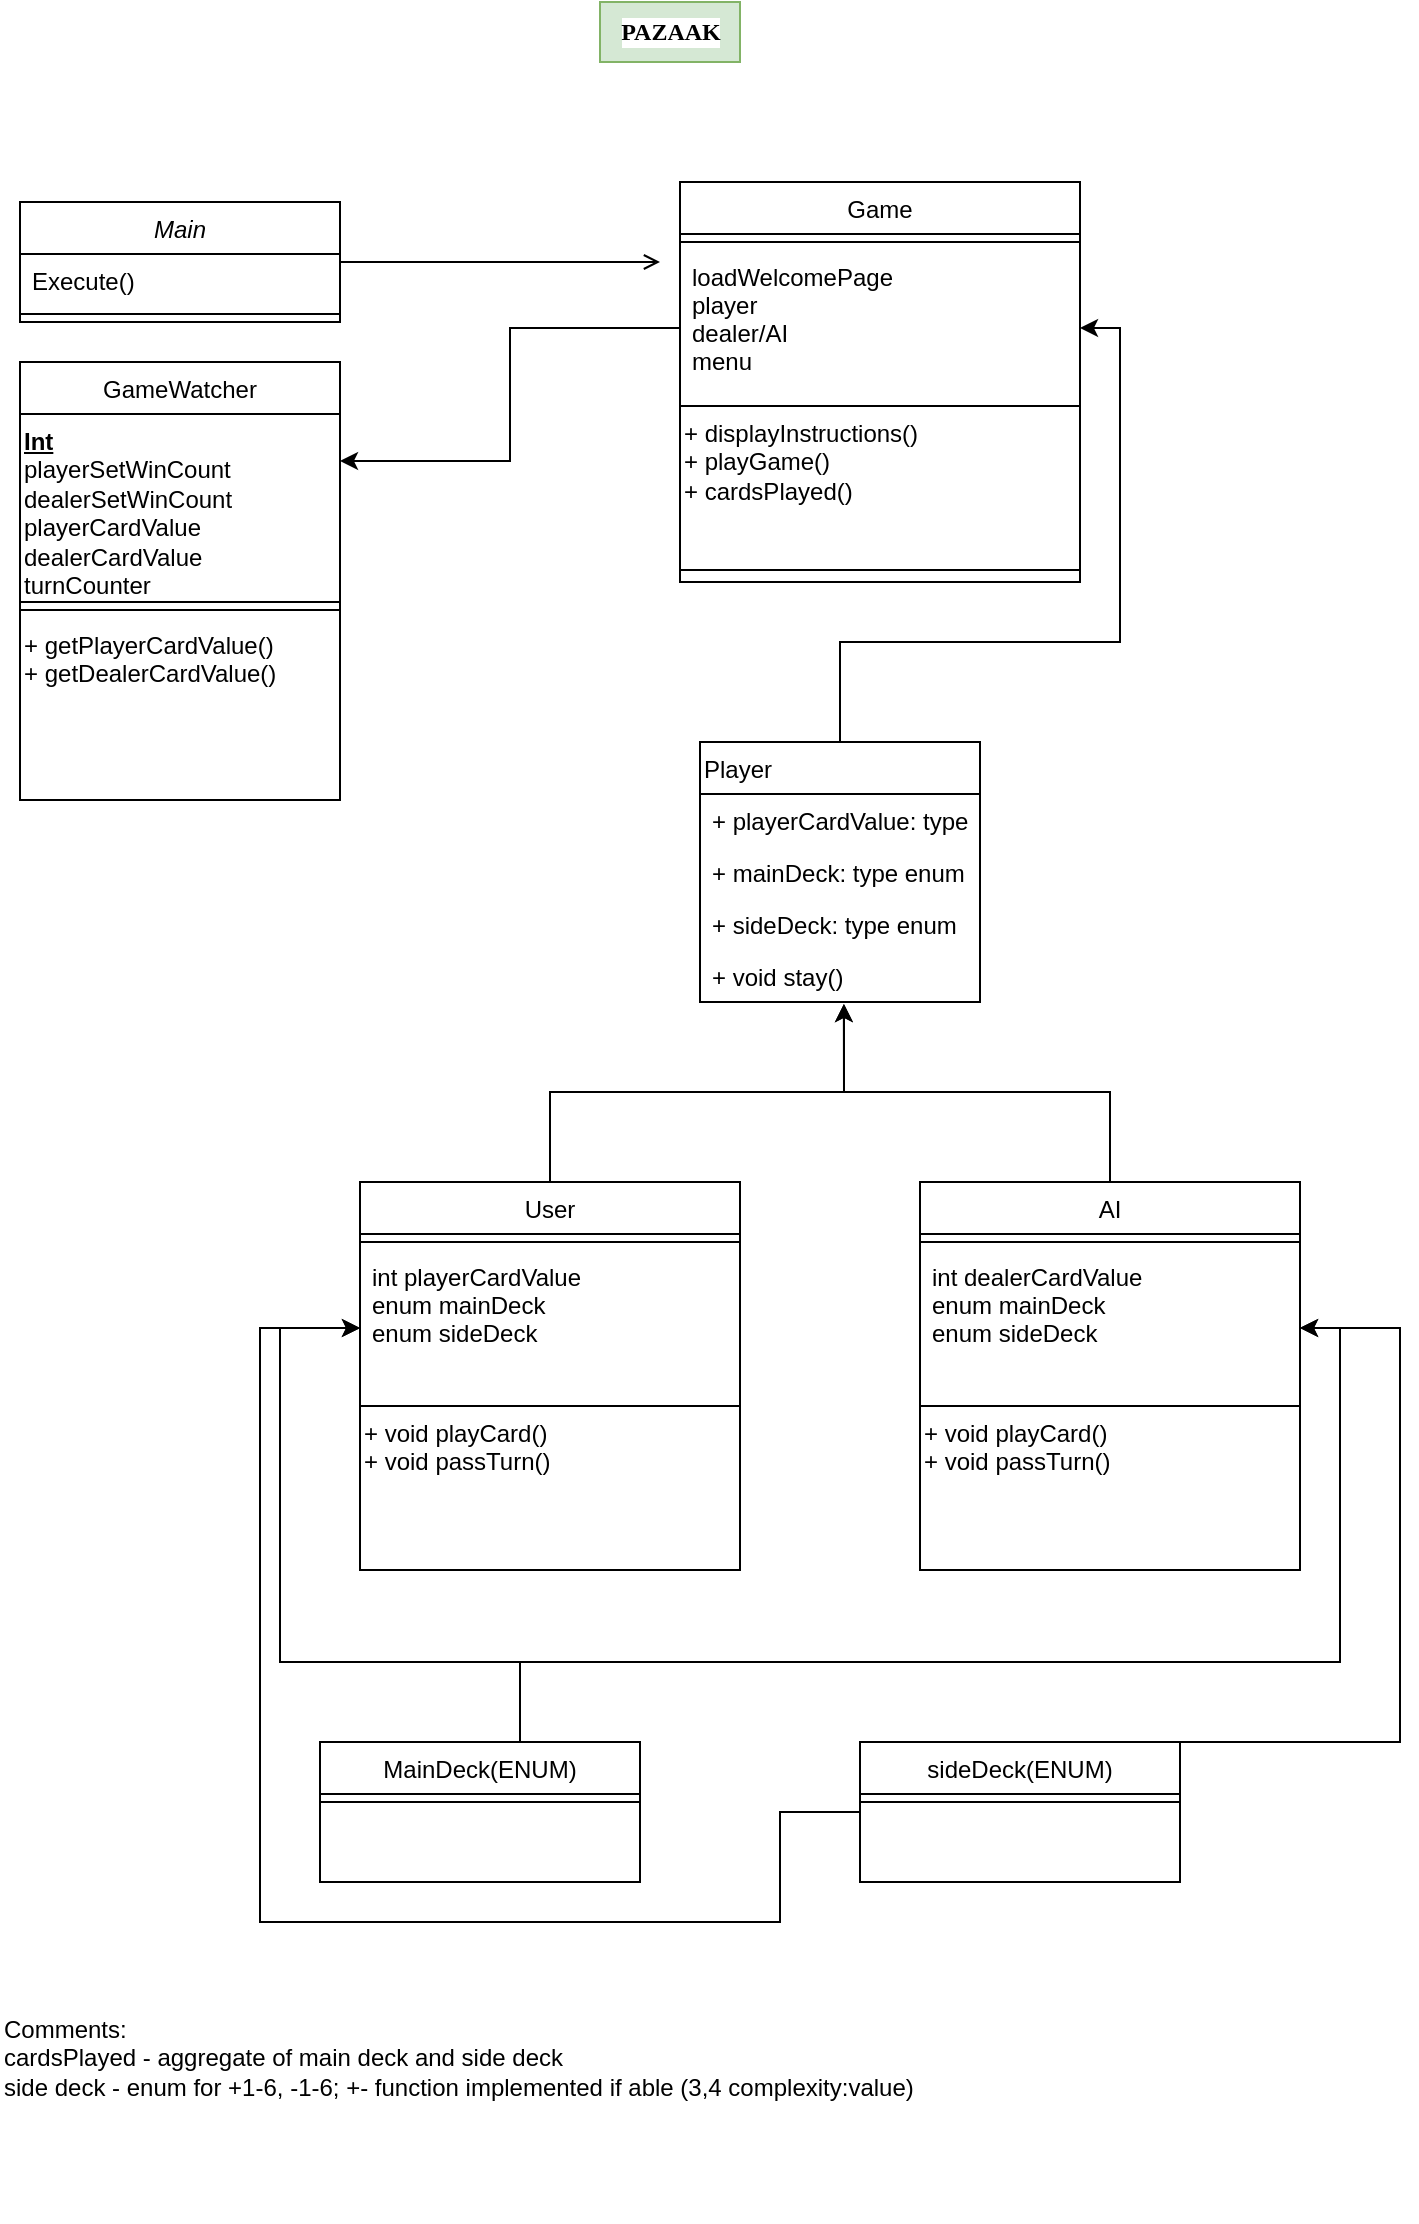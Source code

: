 <mxfile version="15.5.4" type="embed" pages="2"><diagram id="C5RBs43oDa-KdzZeNtuy" name="Class_UML"><mxGraphModel dx="1933" dy="760" grid="1" gridSize="10" guides="1" tooltips="1" connect="1" arrows="1" fold="1" page="1" pageScale="1" pageWidth="827" pageHeight="1169" math="0" shadow="0"><root><mxCell id="WIyWlLk6GJQsqaUBKTNV-0"/><mxCell id="WIyWlLk6GJQsqaUBKTNV-1" parent="WIyWlLk6GJQsqaUBKTNV-0"/><mxCell id="zkfFHV4jXpPFQw0GAbJ--0" value="Main" style="swimlane;fontStyle=2;align=center;verticalAlign=top;childLayout=stackLayout;horizontal=1;startSize=26;horizontalStack=0;resizeParent=1;resizeLast=0;collapsible=1;marginBottom=0;rounded=0;shadow=0;strokeWidth=1;" parent="WIyWlLk6GJQsqaUBKTNV-1" vertex="1"><mxGeometry x="-770" y="130" width="160" height="60" as="geometry"><mxRectangle x="230" y="140" width="160" height="26" as="alternateBounds"/></mxGeometry></mxCell><mxCell id="zkfFHV4jXpPFQw0GAbJ--1" value="Execute()" style="text;align=left;verticalAlign=top;spacingLeft=4;spacingRight=4;overflow=hidden;rotatable=0;points=[[0,0.5],[1,0.5]];portConstraint=eastwest;" parent="zkfFHV4jXpPFQw0GAbJ--0" vertex="1"><mxGeometry y="26" width="160" height="26" as="geometry"/></mxCell><mxCell id="zkfFHV4jXpPFQw0GAbJ--4" value="" style="line;html=1;strokeWidth=1;align=left;verticalAlign=middle;spacingTop=-1;spacingLeft=3;spacingRight=3;rotatable=0;labelPosition=right;points=[];portConstraint=eastwest;" parent="zkfFHV4jXpPFQw0GAbJ--0" vertex="1"><mxGeometry y="52" width="160" height="8" as="geometry"/></mxCell><mxCell id="15" style="edgeStyle=orthogonalEdgeStyle;rounded=0;orthogonalLoop=1;jettySize=auto;html=1;entryX=1;entryY=0.5;entryDx=0;entryDy=0;" edge="1" parent="WIyWlLk6GJQsqaUBKTNV-1" source="zkfFHV4jXpPFQw0GAbJ--6" target="7"><mxGeometry relative="1" as="geometry"><Array as="points"><mxPoint x="-520" y="860"/><mxPoint x="-110" y="860"/><mxPoint x="-110" y="693"/></Array></mxGeometry></mxCell><mxCell id="16" style="edgeStyle=orthogonalEdgeStyle;rounded=0;orthogonalLoop=1;jettySize=auto;html=1;entryX=0;entryY=0.5;entryDx=0;entryDy=0;" edge="1" parent="WIyWlLk6GJQsqaUBKTNV-1" source="zkfFHV4jXpPFQw0GAbJ--6" target="2"><mxGeometry relative="1" as="geometry"><Array as="points"><mxPoint x="-520" y="860"/><mxPoint x="-640" y="860"/><mxPoint x="-640" y="693"/></Array></mxGeometry></mxCell><mxCell id="zkfFHV4jXpPFQw0GAbJ--6" value="MainDeck(ENUM)" style="swimlane;fontStyle=0;align=center;verticalAlign=top;childLayout=stackLayout;horizontal=1;startSize=26;horizontalStack=0;resizeParent=1;resizeLast=0;collapsible=1;marginBottom=0;rounded=0;shadow=0;strokeWidth=1;" parent="WIyWlLk6GJQsqaUBKTNV-1" vertex="1"><mxGeometry x="-620" y="900" width="160" height="70" as="geometry"><mxRectangle x="130" y="380" width="160" height="26" as="alternateBounds"/></mxGeometry></mxCell><mxCell id="zkfFHV4jXpPFQw0GAbJ--9" value="" style="line;html=1;strokeWidth=1;align=left;verticalAlign=middle;spacingTop=-1;spacingLeft=3;spacingRight=3;rotatable=0;labelPosition=right;points=[];portConstraint=eastwest;" parent="zkfFHV4jXpPFQw0GAbJ--6" vertex="1"><mxGeometry y="26" width="160" height="8" as="geometry"/></mxCell><mxCell id="zkfFHV4jXpPFQw0GAbJ--13" value="GameWatcher" style="swimlane;fontStyle=0;align=center;verticalAlign=top;childLayout=stackLayout;horizontal=1;startSize=26;horizontalStack=0;resizeParent=1;resizeLast=0;collapsible=1;marginBottom=0;rounded=0;shadow=0;strokeWidth=1;" parent="WIyWlLk6GJQsqaUBKTNV-1" vertex="1"><mxGeometry x="-770" y="210" width="160" height="219" as="geometry"><mxRectangle x="340" y="380" width="170" height="26" as="alternateBounds"/></mxGeometry></mxCell><mxCell id="vvYH67U5vzIOYdkpOUSL-15" value="&lt;b&gt;&lt;u&gt;Int&lt;/u&gt;&lt;/b&gt;&lt;br&gt;playerSetWinCount&lt;br&gt;dealerSetWinCount&lt;br&gt;playerCardValue&lt;br&gt;dealerCardValue&lt;br&gt;turnCounter" style="rounded=0;whiteSpace=wrap;html=1;align=left;verticalAlign=top;" parent="zkfFHV4jXpPFQw0GAbJ--13" vertex="1"><mxGeometry y="26" width="160" height="94" as="geometry"/></mxCell><mxCell id="zkfFHV4jXpPFQw0GAbJ--15" value="" style="line;html=1;strokeWidth=1;align=left;verticalAlign=middle;spacingTop=-1;spacingLeft=3;spacingRight=3;rotatable=0;labelPosition=right;points=[];portConstraint=eastwest;" parent="zkfFHV4jXpPFQw0GAbJ--13" vertex="1"><mxGeometry y="120" width="160" height="8" as="geometry"/></mxCell><mxCell id="14" value="+ getPlayerCardValue()&lt;br&gt;+ getDealerCardValue()" style="text;html=1;align=left;verticalAlign=top;resizable=0;points=[];autosize=1;strokeColor=none;fillColor=none;" vertex="1" parent="zkfFHV4jXpPFQw0GAbJ--13"><mxGeometry y="128" width="160" height="30" as="geometry"/></mxCell><mxCell id="zkfFHV4jXpPFQw0GAbJ--17" value="Game" style="swimlane;fontStyle=0;align=center;verticalAlign=top;childLayout=stackLayout;horizontal=1;startSize=26;horizontalStack=0;resizeParent=1;resizeLast=0;collapsible=1;marginBottom=0;rounded=0;shadow=0;strokeWidth=1;" parent="WIyWlLk6GJQsqaUBKTNV-1" vertex="1"><mxGeometry x="-440" y="120" width="200" height="200" as="geometry"><mxRectangle x="550" y="140" width="160" height="26" as="alternateBounds"/></mxGeometry></mxCell><mxCell id="zkfFHV4jXpPFQw0GAbJ--23" value="" style="line;html=1;strokeWidth=1;align=left;verticalAlign=middle;spacingTop=-1;spacingLeft=3;spacingRight=3;rotatable=0;labelPosition=right;points=[];portConstraint=eastwest;" parent="zkfFHV4jXpPFQw0GAbJ--17" vertex="1"><mxGeometry y="26" width="200" height="8" as="geometry"/></mxCell><mxCell id="zkfFHV4jXpPFQw0GAbJ--22" value="loadWelcomePage&#10;player&#10;dealer/AI&#10;menu&#10;" style="text;align=left;verticalAlign=top;spacingLeft=4;spacingRight=4;overflow=hidden;rotatable=0;points=[[0,0.5],[1,0.5]];portConstraint=eastwest;rounded=0;shadow=0;html=0;" parent="zkfFHV4jXpPFQw0GAbJ--17" vertex="1"><mxGeometry y="34" width="200" height="78" as="geometry"/></mxCell><mxCell id="vvYH67U5vzIOYdkpOUSL-10" value="&lt;span&gt;+ displayInstructions()&lt;br&gt;&lt;/span&gt;&lt;span&gt;+ playGame()&lt;br&gt;&lt;/span&gt;&lt;span&gt;+ cardsPlayed()&lt;br&gt;&lt;br&gt;&lt;/span&gt;" style="rounded=0;whiteSpace=wrap;html=1;align=left;verticalAlign=top;" parent="zkfFHV4jXpPFQw0GAbJ--17" vertex="1"><mxGeometry y="112" width="200" height="82" as="geometry"/></mxCell><mxCell id="zkfFHV4jXpPFQw0GAbJ--26" value="" style="endArrow=open;shadow=0;strokeWidth=1;rounded=0;endFill=1;edgeStyle=elbowEdgeStyle;elbow=vertical;" parent="WIyWlLk6GJQsqaUBKTNV-1" source="zkfFHV4jXpPFQw0GAbJ--0" edge="1"><mxGeometry x="0.5" y="41" relative="1" as="geometry"><mxPoint x="340" y="192" as="sourcePoint"/><mxPoint x="-450" y="160" as="targetPoint"/><mxPoint x="-40" y="32" as="offset"/></mxGeometry></mxCell><mxCell id="vvYH67U5vzIOYdkpOUSL-17" value="PAZAAK" style="text;html=1;align=center;verticalAlign=middle;resizable=0;points=[];autosize=1;strokeColor=#82b366;fillColor=#d5e8d4;fontFamily=Comic Sans MS;fontStyle=1;labelBackgroundColor=default;" parent="WIyWlLk6GJQsqaUBKTNV-1" vertex="1"><mxGeometry x="-480" y="30" width="70" height="30" as="geometry"/></mxCell><mxCell id="YSl94Wj1flZN9euq4Ff7-31" style="edgeStyle=orthogonalEdgeStyle;rounded=0;orthogonalLoop=1;jettySize=auto;html=1;exitX=0.5;exitY=0;exitDx=0;exitDy=0;entryX=0.514;entryY=1.038;entryDx=0;entryDy=0;entryPerimeter=0;" edge="1" parent="WIyWlLk6GJQsqaUBKTNV-1" source="0" target="YSl94Wj1flZN9euq4Ff7-38"><mxGeometry relative="1" as="geometry"><mxPoint x="-361" y="570" as="targetPoint"/></mxGeometry></mxCell><mxCell id="0" value="User" style="swimlane;fontStyle=0;align=center;verticalAlign=top;childLayout=stackLayout;horizontal=1;startSize=26;horizontalStack=0;resizeParent=1;resizeLast=0;collapsible=1;marginBottom=0;rounded=0;shadow=0;strokeWidth=1;" vertex="1" parent="WIyWlLk6GJQsqaUBKTNV-1"><mxGeometry x="-600" y="620" width="190" height="194" as="geometry"><mxRectangle x="550" y="140" width="160" height="26" as="alternateBounds"/></mxGeometry></mxCell><mxCell id="1" value="" style="line;html=1;strokeWidth=1;align=left;verticalAlign=middle;spacingTop=-1;spacingLeft=3;spacingRight=3;rotatable=0;labelPosition=right;points=[];portConstraint=eastwest;" vertex="1" parent="0"><mxGeometry y="26" width="190" height="8" as="geometry"/></mxCell><mxCell id="2" value="int playerCardValue&#10;enum mainDeck&#10;enum sideDeck" style="text;align=left;verticalAlign=top;spacingLeft=4;spacingRight=4;overflow=hidden;rotatable=0;points=[[0,0.5],[1,0.5]];portConstraint=eastwest;rounded=0;shadow=0;html=0;" vertex="1" parent="0"><mxGeometry y="34" width="190" height="78" as="geometry"/></mxCell><mxCell id="3" value="&lt;span&gt;+ void playCard()&lt;br&gt;+ void passTurn()&lt;br&gt;&lt;/span&gt;" style="rounded=0;whiteSpace=wrap;html=1;align=left;verticalAlign=top;" vertex="1" parent="0"><mxGeometry y="112" width="190" height="82" as="geometry"/></mxCell><mxCell id="YSl94Wj1flZN9euq4Ff7-32" style="edgeStyle=orthogonalEdgeStyle;rounded=0;orthogonalLoop=1;jettySize=auto;html=1;exitX=0.5;exitY=0;exitDx=0;exitDy=0;entryX=0.514;entryY=1.038;entryDx=0;entryDy=0;entryPerimeter=0;" edge="1" parent="WIyWlLk6GJQsqaUBKTNV-1" source="5" target="YSl94Wj1flZN9euq4Ff7-38"><mxGeometry relative="1" as="geometry"><mxPoint x="-330" y="550" as="targetPoint"/></mxGeometry></mxCell><mxCell id="5" value="AI" style="swimlane;fontStyle=0;align=center;verticalAlign=top;childLayout=stackLayout;horizontal=1;startSize=26;horizontalStack=0;resizeParent=1;resizeLast=0;collapsible=1;marginBottom=0;rounded=0;shadow=0;strokeWidth=1;" vertex="1" parent="WIyWlLk6GJQsqaUBKTNV-1"><mxGeometry x="-320" y="620" width="190" height="194" as="geometry"><mxRectangle x="550" y="140" width="160" height="26" as="alternateBounds"/></mxGeometry></mxCell><mxCell id="6" value="" style="line;html=1;strokeWidth=1;align=left;verticalAlign=middle;spacingTop=-1;spacingLeft=3;spacingRight=3;rotatable=0;labelPosition=right;points=[];portConstraint=eastwest;" vertex="1" parent="5"><mxGeometry y="26" width="190" height="8" as="geometry"/></mxCell><mxCell id="7" value="int dealerCardValue&#10;enum mainDeck&#10;enum sideDeck" style="text;align=left;verticalAlign=top;spacingLeft=4;spacingRight=4;overflow=hidden;rotatable=0;points=[[0,0.5],[1,0.5]];portConstraint=eastwest;rounded=0;shadow=0;html=0;" vertex="1" parent="5"><mxGeometry y="34" width="190" height="78" as="geometry"/></mxCell><mxCell id="8" value="&lt;span&gt;+ void playCard()&lt;br&gt;+ void passTurn()&lt;br&gt;&lt;/span&gt;" style="rounded=0;whiteSpace=wrap;html=1;align=left;verticalAlign=top;" vertex="1" parent="5"><mxGeometry y="112" width="190" height="82" as="geometry"/></mxCell><mxCell id="26" style="edgeStyle=orthogonalEdgeStyle;rounded=0;orthogonalLoop=1;jettySize=auto;html=1;exitX=0;exitY=0.5;exitDx=0;exitDy=0;entryX=1;entryY=0.25;entryDx=0;entryDy=0;" edge="1" parent="WIyWlLk6GJQsqaUBKTNV-1" source="zkfFHV4jXpPFQw0GAbJ--22" target="vvYH67U5vzIOYdkpOUSL-15"><mxGeometry relative="1" as="geometry"/></mxCell><mxCell id="YSl94Wj1flZN9euq4Ff7-30" style="edgeStyle=orthogonalEdgeStyle;rounded=0;orthogonalLoop=1;jettySize=auto;html=1;exitX=0.5;exitY=0;exitDx=0;exitDy=0;entryX=1;entryY=0.5;entryDx=0;entryDy=0;" edge="1" parent="WIyWlLk6GJQsqaUBKTNV-1" source="YSl94Wj1flZN9euq4Ff7-26" target="zkfFHV4jXpPFQw0GAbJ--22"><mxGeometry relative="1" as="geometry"><Array as="points"><mxPoint x="-360" y="350"/><mxPoint x="-220" y="350"/><mxPoint x="-220" y="193"/></Array></mxGeometry></mxCell><mxCell id="YSl94Wj1flZN9euq4Ff7-26" value="Player" style="swimlane;fontStyle=0;childLayout=stackLayout;horizontal=1;startSize=26;fillColor=none;horizontalStack=0;resizeParent=1;resizeParentMax=0;resizeLast=0;collapsible=1;marginBottom=0;align=left;verticalAlign=top;" vertex="1" parent="WIyWlLk6GJQsqaUBKTNV-1"><mxGeometry x="-430" y="400" width="140" height="130" as="geometry"/></mxCell><mxCell id="YSl94Wj1flZN9euq4Ff7-27" value="+ playerCardValue: type int" style="text;strokeColor=none;fillColor=none;align=left;verticalAlign=top;spacingLeft=4;spacingRight=4;overflow=hidden;rotatable=0;points=[[0,0.5],[1,0.5]];portConstraint=eastwest;" vertex="1" parent="YSl94Wj1flZN9euq4Ff7-26"><mxGeometry y="26" width="140" height="26" as="geometry"/></mxCell><mxCell id="YSl94Wj1flZN9euq4Ff7-28" value="+ mainDeck: type enum" style="text;strokeColor=none;fillColor=none;align=left;verticalAlign=top;spacingLeft=4;spacingRight=4;overflow=hidden;rotatable=0;points=[[0,0.5],[1,0.5]];portConstraint=eastwest;" vertex="1" parent="YSl94Wj1flZN9euq4Ff7-26"><mxGeometry y="52" width="140" height="26" as="geometry"/></mxCell><mxCell id="YSl94Wj1flZN9euq4Ff7-29" value="+ sideDeck: type enum" style="text;strokeColor=none;fillColor=none;align=left;verticalAlign=top;spacingLeft=4;spacingRight=4;overflow=hidden;rotatable=0;points=[[0,0.5],[1,0.5]];portConstraint=eastwest;" vertex="1" parent="YSl94Wj1flZN9euq4Ff7-26"><mxGeometry y="78" width="140" height="26" as="geometry"/></mxCell><mxCell id="YSl94Wj1flZN9euq4Ff7-38" value="+ void stay()" style="text;strokeColor=none;fillColor=none;align=left;verticalAlign=top;spacingLeft=4;spacingRight=4;overflow=hidden;rotatable=0;points=[[0,0.5],[1,0.5]];portConstraint=eastwest;" vertex="1" parent="YSl94Wj1flZN9euq4Ff7-26"><mxGeometry y="104" width="140" height="26" as="geometry"/></mxCell><mxCell id="YSl94Wj1flZN9euq4Ff7-33" value="Comments:&lt;br&gt;cardsPlayed - aggregate of main deck and side deck&lt;br&gt;side deck - enum for +1-6, -1-6; +- function implemented if able (3,4 complexity:value)" style="text;html=1;strokeColor=none;fillColor=none;align=left;verticalAlign=top;whiteSpace=wrap;rounded=0;" vertex="1" parent="WIyWlLk6GJQsqaUBKTNV-1"><mxGeometry x="-780" y="1030" width="550" height="110" as="geometry"/></mxCell><mxCell id="YSl94Wj1flZN9euq4Ff7-36" style="edgeStyle=orthogonalEdgeStyle;rounded=0;orthogonalLoop=1;jettySize=auto;html=1;exitX=0.5;exitY=0;exitDx=0;exitDy=0;entryX=1;entryY=0.5;entryDx=0;entryDy=0;" edge="1" parent="WIyWlLk6GJQsqaUBKTNV-1" source="YSl94Wj1flZN9euq4Ff7-34" target="7"><mxGeometry relative="1" as="geometry"><Array as="points"><mxPoint x="-80" y="900"/><mxPoint x="-80" y="693"/></Array></mxGeometry></mxCell><mxCell id="YSl94Wj1flZN9euq4Ff7-37" style="edgeStyle=orthogonalEdgeStyle;rounded=0;orthogonalLoop=1;jettySize=auto;html=1;exitX=0;exitY=0.5;exitDx=0;exitDy=0;entryX=0;entryY=0.5;entryDx=0;entryDy=0;" edge="1" parent="WIyWlLk6GJQsqaUBKTNV-1" source="YSl94Wj1flZN9euq4Ff7-34" target="2"><mxGeometry relative="1" as="geometry"><Array as="points"><mxPoint x="-350" y="935"/><mxPoint x="-390" y="935"/><mxPoint x="-390" y="990"/><mxPoint x="-650" y="990"/><mxPoint x="-650" y="693"/></Array></mxGeometry></mxCell><mxCell id="YSl94Wj1flZN9euq4Ff7-34" value="sideDeck(ENUM)" style="swimlane;fontStyle=0;align=center;verticalAlign=top;childLayout=stackLayout;horizontal=1;startSize=26;horizontalStack=0;resizeParent=1;resizeLast=0;collapsible=1;marginBottom=0;rounded=0;shadow=0;strokeWidth=1;" vertex="1" parent="WIyWlLk6GJQsqaUBKTNV-1"><mxGeometry x="-350" y="900" width="160" height="70" as="geometry"><mxRectangle x="130" y="380" width="160" height="26" as="alternateBounds"/></mxGeometry></mxCell><mxCell id="YSl94Wj1flZN9euq4Ff7-35" value="" style="line;html=1;strokeWidth=1;align=left;verticalAlign=middle;spacingTop=-1;spacingLeft=3;spacingRight=3;rotatable=0;labelPosition=right;points=[];portConstraint=eastwest;" vertex="1" parent="YSl94Wj1flZN9euq4Ff7-34"><mxGeometry y="26" width="160" height="8" as="geometry"/></mxCell></root></mxGraphModel></diagram><diagram id="_WQhVR2ugxdD71PHDKNK" name="GUI_LayoutDesign"><mxGraphModel dx="1475" dy="1013" grid="1" gridSize="10" guides="1" tooltips="1" connect="1" arrows="1" fold="1" page="1" pageScale="1" pageWidth="850" pageHeight="1100" math="0" shadow="0"><root><mxCell id="rYqySleW040p2ZDFexV8-0"/><mxCell id="rYqySleW040p2ZDFexV8-1" parent="rYqySleW040p2ZDFexV8-0"/><mxCell id="rYqySleW040p2ZDFexV8-5" value="" style="verticalLabelPosition=bottom;verticalAlign=top;html=1;shape=mxgraph.basic.rect;fillColor2=none;strokeWidth=1;size=20;indent=5;" vertex="1" parent="rYqySleW040p2ZDFexV8-1"><mxGeometry x="120" y="80" width="600" height="600" as="geometry"/></mxCell><mxCell id="AaucO9DpkgeCITd05nkU-5" style="edgeStyle=orthogonalEdgeStyle;rounded=0;orthogonalLoop=1;jettySize=auto;html=1;entryX=-0.003;entryY=0.487;entryDx=0;entryDy=0;entryPerimeter=0;" edge="1" parent="rYqySleW040p2ZDFexV8-1" source="rYqySleW040p2ZDFexV8-6" target="AaucO9DpkgeCITd05nkU-6"><mxGeometry relative="1" as="geometry"><mxPoint x="900" y="480" as="targetPoint"/><Array as="points"><mxPoint x="800" y="490"/><mxPoint x="800" y="372"/></Array></mxGeometry></mxCell><mxCell id="rYqySleW040p2ZDFexV8-6" value="Start Game" style="labelPosition=center;verticalLabelPosition=middle;align=center;html=1;shape=mxgraph.basic.button;dx=6;" vertex="1" parent="rYqySleW040p2ZDFexV8-1"><mxGeometry x="320" y="460" width="200" height="60" as="geometry"/></mxCell><mxCell id="AaucO9DpkgeCITd05nkU-0" value="Rules" style="labelPosition=center;verticalLabelPosition=middle;align=center;html=1;shape=mxgraph.basic.button;dx=6;" vertex="1" parent="rYqySleW040p2ZDFexV8-1"><mxGeometry x="320" y="520" width="200" height="60" as="geometry"/></mxCell><mxCell id="AaucO9DpkgeCITd05nkU-1" value="" style="rounded=1;whiteSpace=wrap;html=1;strokeWidth=2;fillWeight=4;hachureGap=8;hachureAngle=45;fillColor=#1ba1e2;sketch=1;align=left;verticalAlign=top;" vertex="1" parent="rYqySleW040p2ZDFexV8-1"><mxGeometry x="120" y="80" width="600" height="300" as="geometry"/></mxCell><mxCell id="AaucO9DpkgeCITd05nkU-2" value="Title Screen" style="text;strokeColor=none;fillColor=none;html=1;fontSize=24;fontStyle=1;verticalAlign=middle;align=center;" vertex="1" parent="rYqySleW040p2ZDFexV8-1"><mxGeometry x="335" y="10" width="170" height="40" as="geometry"/></mxCell><mxCell id="AaucO9DpkgeCITd05nkU-6" value="" style="verticalLabelPosition=bottom;verticalAlign=top;html=1;shape=mxgraph.basic.rect;fillColor2=none;strokeWidth=1;size=20;indent=5;" vertex="1" parent="rYqySleW040p2ZDFexV8-1"><mxGeometry x="1000" y="80" width="600" height="600" as="geometry"/></mxCell><mxCell id="AaucO9DpkgeCITd05nkU-7" value="card&lt;br&gt;1" style="rounded=0;whiteSpace=wrap;html=1;align=center;verticalAlign=top;" vertex="1" parent="rYqySleW040p2ZDFexV8-1"><mxGeometry x="1007" y="88" width="43" height="52" as="geometry"/></mxCell><mxCell id="AaucO9DpkgeCITd05nkU-8" value="card&lt;br&gt;2" style="rounded=0;whiteSpace=wrap;html=1;align=center;verticalAlign=top;" vertex="1" parent="rYqySleW040p2ZDFexV8-1"><mxGeometry x="1050" y="88" width="43" height="52" as="geometry"/></mxCell><mxCell id="AaucO9DpkgeCITd05nkU-9" value="card&lt;br&gt;3" style="rounded=0;whiteSpace=wrap;html=1;align=center;verticalAlign=top;" vertex="1" parent="rYqySleW040p2ZDFexV8-1"><mxGeometry x="1093" y="88" width="43" height="52" as="geometry"/></mxCell><mxCell id="AaucO9DpkgeCITd05nkU-10" value="card&lt;br&gt;4" style="rounded=0;whiteSpace=wrap;html=1;align=center;verticalAlign=top;" vertex="1" parent="rYqySleW040p2ZDFexV8-1"><mxGeometry x="1136" y="88" width="43" height="52" as="geometry"/></mxCell><mxCell id="AaucO9DpkgeCITd05nkU-11" value="card&lt;br&gt;5" style="rounded=0;whiteSpace=wrap;html=1;align=center;verticalAlign=top;" vertex="1" parent="rYqySleW040p2ZDFexV8-1"><mxGeometry x="1179" y="88" width="43" height="52" as="geometry"/></mxCell><mxCell id="AaucO9DpkgeCITd05nkU-12" value="card&lt;br&gt;6" style="rounded=0;whiteSpace=wrap;html=1;align=center;verticalAlign=top;" vertex="1" parent="rYqySleW040p2ZDFexV8-1"><mxGeometry x="1222" y="88" width="43" height="52" as="geometry"/></mxCell><mxCell id="AaucO9DpkgeCITd05nkU-13" value="card&lt;br&gt;-1" style="rounded=0;whiteSpace=wrap;html=1;align=center;verticalAlign=top;" vertex="1" parent="rYqySleW040p2ZDFexV8-1"><mxGeometry x="1007" y="200" width="43" height="52" as="geometry"/></mxCell><mxCell id="AaucO9DpkgeCITd05nkU-14" value="card&lt;br&gt;-2" style="rounded=0;whiteSpace=wrap;html=1;align=center;verticalAlign=top;" vertex="1" parent="rYqySleW040p2ZDFexV8-1"><mxGeometry x="1050" y="200" width="43" height="52" as="geometry"/></mxCell><mxCell id="AaucO9DpkgeCITd05nkU-15" value="card&lt;br&gt;-3" style="rounded=0;whiteSpace=wrap;html=1;align=center;verticalAlign=top;" vertex="1" parent="rYqySleW040p2ZDFexV8-1"><mxGeometry x="1093" y="200" width="43" height="52" as="geometry"/></mxCell><mxCell id="AaucO9DpkgeCITd05nkU-16" value="card&lt;br&gt;-4" style="rounded=0;whiteSpace=wrap;html=1;align=center;verticalAlign=top;" vertex="1" parent="rYqySleW040p2ZDFexV8-1"><mxGeometry x="1136" y="200" width="43" height="52" as="geometry"/></mxCell><mxCell id="AaucO9DpkgeCITd05nkU-17" value="card&lt;br&gt;-5" style="rounded=0;whiteSpace=wrap;html=1;align=center;verticalAlign=top;" vertex="1" parent="rYqySleW040p2ZDFexV8-1"><mxGeometry x="1179" y="200" width="43" height="52" as="geometry"/></mxCell><mxCell id="AaucO9DpkgeCITd05nkU-18" value="card&lt;br&gt;-6" style="rounded=0;whiteSpace=wrap;html=1;align=center;verticalAlign=top;" vertex="1" parent="rYqySleW040p2ZDFexV8-1"><mxGeometry x="1222" y="200" width="43" height="52" as="geometry"/></mxCell><mxCell id="AaucO9DpkgeCITd05nkU-19" value="Chosen cards appear here after selection&lt;br&gt;(chosen cards from left are removed)" style="rounded=0;whiteSpace=wrap;html=1;align=center;verticalAlign=top;" vertex="1" parent="rYqySleW040p2ZDFexV8-1"><mxGeometry x="1320" y="80" width="280" height="520" as="geometry"/></mxCell><mxCell id="AaucO9DpkgeCITd05nkU-20" value="Start Game" style="labelPosition=center;verticalLabelPosition=middle;align=center;html=1;shape=mxgraph.basic.button;dx=6;" vertex="1" parent="rYqySleW040p2ZDFexV8-1"><mxGeometry x="1360" y="610" width="200" height="60" as="geometry"/></mxCell><mxCell id="AaucO9DpkgeCITd05nkU-21" value="card&lt;br&gt;+-1" style="rounded=0;whiteSpace=wrap;html=1;align=center;verticalAlign=top;" vertex="1" parent="rYqySleW040p2ZDFexV8-1"><mxGeometry x="1007" y="300" width="43" height="52" as="geometry"/></mxCell><mxCell id="AaucO9DpkgeCITd05nkU-22" value="card&lt;br&gt;+-2" style="rounded=0;whiteSpace=wrap;html=1;align=center;verticalAlign=top;" vertex="1" parent="rYqySleW040p2ZDFexV8-1"><mxGeometry x="1050" y="300" width="43" height="52" as="geometry"/></mxCell><mxCell id="AaucO9DpkgeCITd05nkU-23" value="card&lt;br&gt;+-3" style="rounded=0;whiteSpace=wrap;html=1;align=center;verticalAlign=top;" vertex="1" parent="rYqySleW040p2ZDFexV8-1"><mxGeometry x="1093" y="300" width="43" height="52" as="geometry"/></mxCell><mxCell id="AaucO9DpkgeCITd05nkU-24" value="card&lt;br&gt;+-4" style="rounded=0;whiteSpace=wrap;html=1;align=center;verticalAlign=top;" vertex="1" parent="rYqySleW040p2ZDFexV8-1"><mxGeometry x="1136" y="300" width="43" height="52" as="geometry"/></mxCell><mxCell id="AaucO9DpkgeCITd05nkU-25" value="card&lt;br&gt;+-5" style="rounded=0;whiteSpace=wrap;html=1;align=center;verticalAlign=top;" vertex="1" parent="rYqySleW040p2ZDFexV8-1"><mxGeometry x="1179" y="300" width="43" height="52" as="geometry"/></mxCell><mxCell id="AaucO9DpkgeCITd05nkU-26" value="card&lt;br&gt;+-6" style="rounded=0;whiteSpace=wrap;html=1;align=center;verticalAlign=top;" vertex="1" parent="rYqySleW040p2ZDFexV8-1"><mxGeometry x="1222" y="300" width="43" height="52" as="geometry"/></mxCell><mxCell id="AaucO9DpkgeCITd05nkU-27" value="(not for initial implementation - //frame.add())" style="text;html=1;strokeColor=none;fillColor=none;align=center;verticalAlign=middle;whiteSpace=wrap;rounded=0;" vertex="1" parent="rYqySleW040p2ZDFexV8-1"><mxGeometry x="1005" y="352" width="260" height="30" as="geometry"/></mxCell><mxCell id="AaucO9DpkgeCITd05nkU-28" value="" style="rounded=0;whiteSpace=wrap;html=1;align=center;verticalAlign=top;fillColor=none;" vertex="1" parent="rYqySleW040p2ZDFexV8-1"><mxGeometry x="1000" y="292" width="280" height="98" as="geometry"/></mxCell><mxCell id="AaucO9DpkgeCITd05nkU-29" value="Side Deck Selection Screen" style="text;strokeColor=none;fillColor=none;html=1;fontSize=24;fontStyle=1;verticalAlign=middle;align=center;" vertex="1" parent="rYqySleW040p2ZDFexV8-1"><mxGeometry x="1130" y="10" width="340" height="40" as="geometry"/></mxCell></root></mxGraphModel></diagram></mxfile>